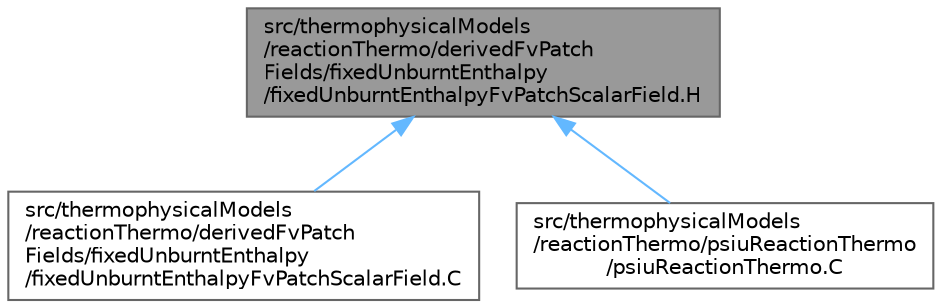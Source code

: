digraph "src/thermophysicalModels/reactionThermo/derivedFvPatchFields/fixedUnburntEnthalpy/fixedUnburntEnthalpyFvPatchScalarField.H"
{
 // LATEX_PDF_SIZE
  bgcolor="transparent";
  edge [fontname=Helvetica,fontsize=10,labelfontname=Helvetica,labelfontsize=10];
  node [fontname=Helvetica,fontsize=10,shape=box,height=0.2,width=0.4];
  Node1 [id="Node000001",label="src/thermophysicalModels\l/reactionThermo/derivedFvPatch\lFields/fixedUnburntEnthalpy\l/fixedUnburntEnthalpyFvPatchScalarField.H",height=0.2,width=0.4,color="gray40", fillcolor="grey60", style="filled", fontcolor="black",tooltip=" "];
  Node1 -> Node2 [id="edge1_Node000001_Node000002",dir="back",color="steelblue1",style="solid",tooltip=" "];
  Node2 [id="Node000002",label="src/thermophysicalModels\l/reactionThermo/derivedFvPatch\lFields/fixedUnburntEnthalpy\l/fixedUnburntEnthalpyFvPatchScalarField.C",height=0.2,width=0.4,color="grey40", fillcolor="white", style="filled",URL="$fixedUnburntEnthalpyFvPatchScalarField_8C.html",tooltip=" "];
  Node1 -> Node3 [id="edge2_Node000001_Node000003",dir="back",color="steelblue1",style="solid",tooltip=" "];
  Node3 [id="Node000003",label="src/thermophysicalModels\l/reactionThermo/psiuReactionThermo\l/psiuReactionThermo.C",height=0.2,width=0.4,color="grey40", fillcolor="white", style="filled",URL="$psiuReactionThermo_8C.html",tooltip=" "];
}
